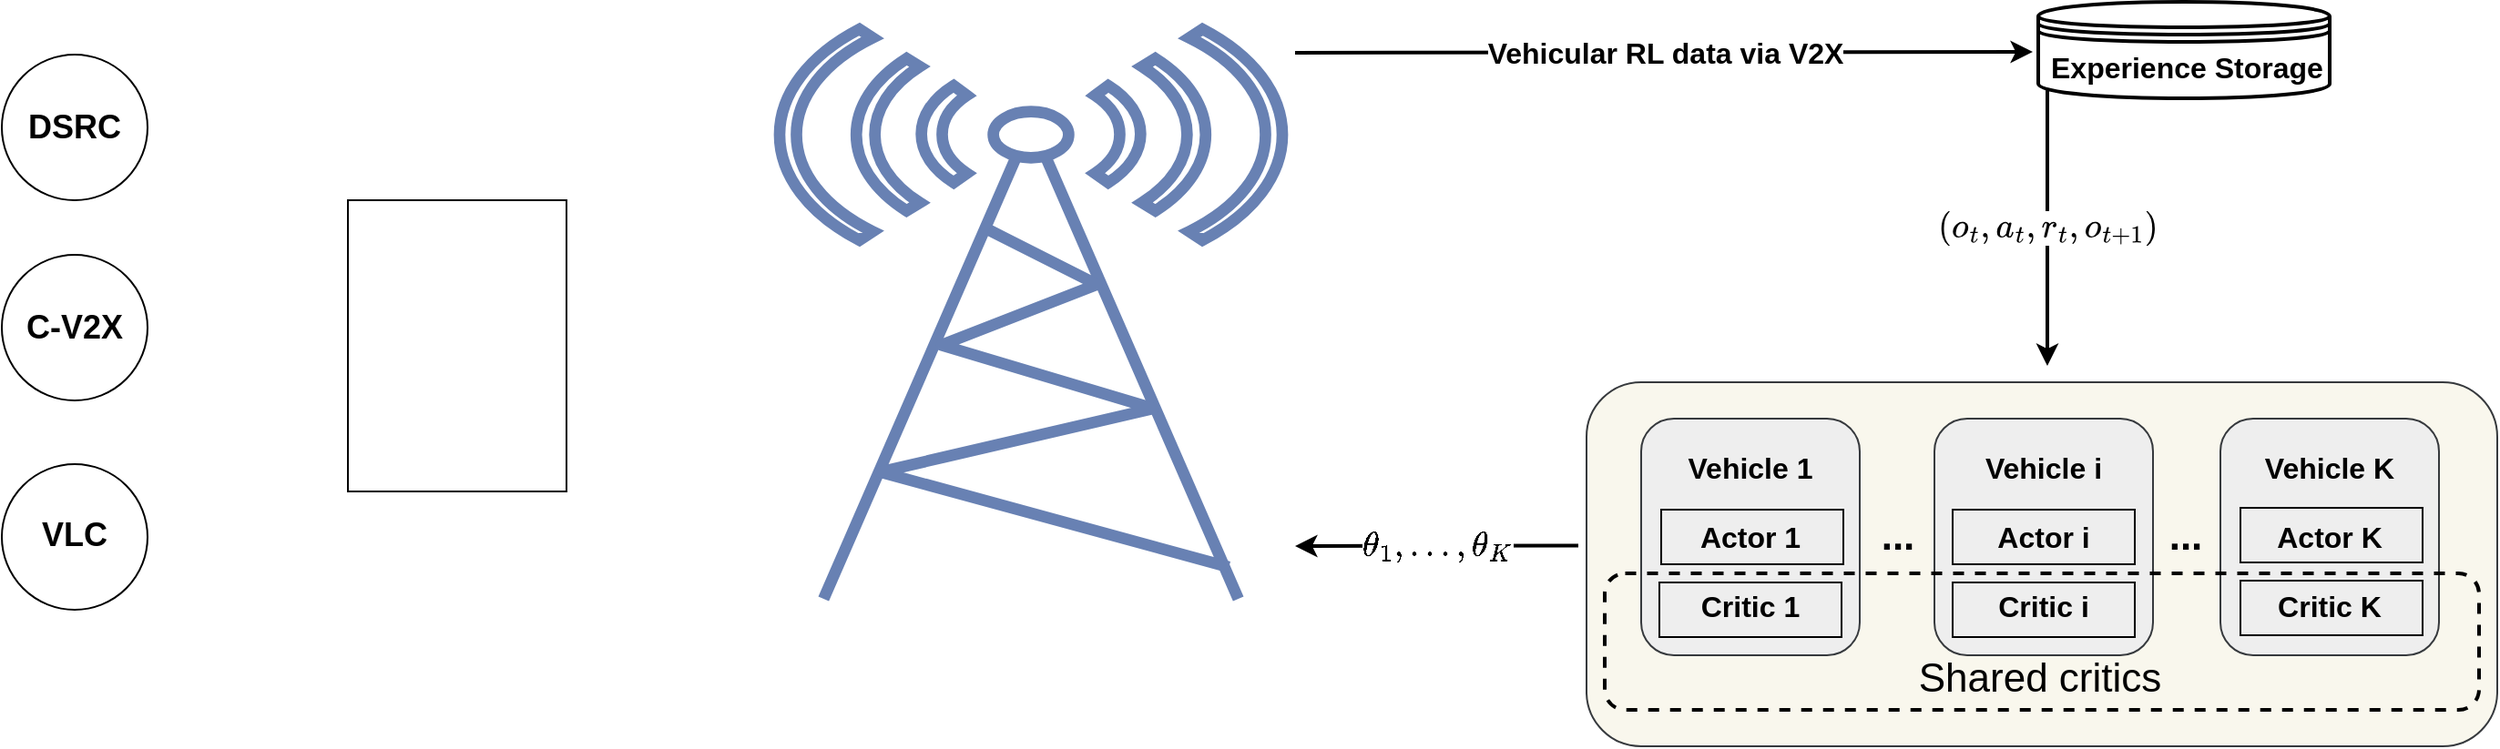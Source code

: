 <mxfile version="21.2.9" type="github">
  <diagram name="Page-1" id="2YBvvXClWsGukQMizWep">
    <mxGraphModel dx="2354" dy="2101" grid="1" gridSize="10" guides="1" tooltips="1" connect="1" arrows="1" fold="1" page="1" pageScale="1" pageWidth="850" pageHeight="1100" math="1" shadow="0">
      <root>
        <mxCell id="0" />
        <mxCell id="1" parent="0" />
        <mxCell id="Kj5qIFh146dT2ycBZiFC-2" value="" style="rounded=1;whiteSpace=wrap;html=1;fillColor=#f9f7ed;strokeColor=#36393d;" parent="1" vertex="1">
          <mxGeometry x="120" y="-20" width="500" height="200" as="geometry" />
        </mxCell>
        <mxCell id="Kj5qIFh146dT2ycBZiFC-3" value="&lt;b style=&quot;font-size: 16px;&quot;&gt;Vehicle 1&lt;br&gt;&lt;br&gt;Actor 1&lt;br&gt;&lt;br&gt;Critic 1&lt;/b&gt;" style="rounded=1;whiteSpace=wrap;html=1;fillColor=#eeeeee;strokeColor=#36393d;" parent="1" vertex="1">
          <mxGeometry x="150" width="120" height="130" as="geometry" />
        </mxCell>
        <mxCell id="Kj5qIFh146dT2ycBZiFC-4" value="&lt;b style=&quot;font-size: 16px;&quot;&gt;Vehicle i&lt;br&gt;&lt;br&gt;Actor i&lt;br&gt;&lt;br&gt;Critic i&lt;/b&gt;" style="rounded=1;whiteSpace=wrap;html=1;fillColor=#eeeeee;strokeColor=#36393d;" parent="1" vertex="1">
          <mxGeometry x="311" width="120" height="130" as="geometry" />
        </mxCell>
        <mxCell id="Kj5qIFh146dT2ycBZiFC-6" value="&lt;b style=&quot;font-size: 16px;&quot;&gt;Vehicle K&lt;br&gt;&lt;br&gt;Actor K&lt;br&gt;&lt;br&gt;Critic K&lt;/b&gt;" style="rounded=1;whiteSpace=wrap;html=1;fillColor=#eeeeee;strokeColor=#36393d;" parent="1" vertex="1">
          <mxGeometry x="468" width="120" height="130" as="geometry" />
        </mxCell>
        <mxCell id="Kj5qIFh146dT2ycBZiFC-8" value="&lt;b&gt;&lt;font style=&quot;font-size: 22px;&quot;&gt;...&lt;/font&gt;&lt;/b&gt;" style="text;html=1;strokeColor=none;fillColor=none;align=center;verticalAlign=middle;whiteSpace=wrap;rounded=0;" parent="1" vertex="1">
          <mxGeometry x="261" y="50" width="60" height="30" as="geometry" />
        </mxCell>
        <mxCell id="Kj5qIFh146dT2ycBZiFC-9" value="&lt;b&gt;&lt;font style=&quot;font-size: 22px;&quot;&gt;...&lt;/font&gt;&lt;/b&gt;" style="text;html=1;strokeColor=none;fillColor=none;align=center;verticalAlign=middle;whiteSpace=wrap;rounded=0;" parent="1" vertex="1">
          <mxGeometry x="419" y="50" width="60" height="30" as="geometry" />
        </mxCell>
        <mxCell id="Kj5qIFh146dT2ycBZiFC-11" value="" style="rounded=0;whiteSpace=wrap;html=1;fontSize=22;fillColor=none;" parent="1" vertex="1">
          <mxGeometry x="161" y="50" width="100" height="30" as="geometry" />
        </mxCell>
        <mxCell id="Kj5qIFh146dT2ycBZiFC-12" value="" style="rounded=0;whiteSpace=wrap;html=1;fontSize=22;fillColor=none;" parent="1" vertex="1">
          <mxGeometry x="160" y="90" width="100" height="30" as="geometry" />
        </mxCell>
        <mxCell id="Kj5qIFh146dT2ycBZiFC-13" value="" style="rounded=0;whiteSpace=wrap;html=1;fontSize=22;fillColor=none;" parent="1" vertex="1">
          <mxGeometry x="321" y="50" width="100" height="30" as="geometry" />
        </mxCell>
        <mxCell id="Kj5qIFh146dT2ycBZiFC-14" value="" style="rounded=0;whiteSpace=wrap;html=1;fontSize=22;fillColor=none;" parent="1" vertex="1">
          <mxGeometry x="321" y="90" width="100" height="30" as="geometry" />
        </mxCell>
        <mxCell id="Kj5qIFh146dT2ycBZiFC-15" value="" style="rounded=0;whiteSpace=wrap;html=1;fontSize=22;fillColor=none;" parent="1" vertex="1">
          <mxGeometry x="479" y="49" width="100" height="30" as="geometry" />
        </mxCell>
        <mxCell id="Kj5qIFh146dT2ycBZiFC-16" value="" style="rounded=0;whiteSpace=wrap;html=1;fontSize=22;fillColor=none;" parent="1" vertex="1">
          <mxGeometry x="479" y="89" width="100" height="30" as="geometry" />
        </mxCell>
        <mxCell id="Kj5qIFh146dT2ycBZiFC-19" value="" style="rounded=1;whiteSpace=wrap;html=1;fontSize=22;fillColor=none;dashed=1;strokeWidth=2;" parent="1" vertex="1">
          <mxGeometry x="130" y="85" width="480" height="75" as="geometry" />
        </mxCell>
        <mxCell id="Kj5qIFh146dT2ycBZiFC-20" value="Shared critics" style="text;html=1;strokeColor=none;fillColor=none;align=center;verticalAlign=middle;whiteSpace=wrap;rounded=0;fontSize=22;" parent="1" vertex="1">
          <mxGeometry x="159" y="128" width="420" height="30" as="geometry" />
        </mxCell>
        <mxCell id="Kj5qIFh146dT2ycBZiFC-28" value="" style="shape=datastore;whiteSpace=wrap;html=1;strokeWidth=2;fontSize=16;" parent="1" vertex="1">
          <mxGeometry x="368" y="-229" width="160" height="53" as="geometry" />
        </mxCell>
        <mxCell id="Kj5qIFh146dT2ycBZiFC-31" value="" style="endArrow=classic;html=1;rounded=0;strokeWidth=2;fontSize=16;entryX=0;entryY=0.5;entryDx=0;entryDy=0;" parent="1" edge="1">
          <mxGeometry relative="1" as="geometry">
            <mxPoint x="-40" y="-201" as="sourcePoint" />
            <mxPoint x="365" y="-201.5" as="targetPoint" />
          </mxGeometry>
        </mxCell>
        <mxCell id="Kj5qIFh146dT2ycBZiFC-32" value="Vehicular RL data via V2X" style="edgeLabel;resizable=0;html=1;align=center;verticalAlign=middle;strokeWidth=2;fontSize=16;fillColor=none;fontStyle=1" parent="Kj5qIFh146dT2ycBZiFC-31" connectable="0" vertex="1">
          <mxGeometry relative="1" as="geometry" />
        </mxCell>
        <mxCell id="Kj5qIFh146dT2ycBZiFC-33" value="" style="endArrow=classic;html=1;rounded=0;strokeWidth=2;fontSize=16;exitX=-0.009;exitY=0.449;exitDx=0;exitDy=0;exitPerimeter=0;" parent="1" source="Kj5qIFh146dT2ycBZiFC-2" edge="1">
          <mxGeometry relative="1" as="geometry">
            <mxPoint x="110" y="60" as="sourcePoint" />
            <mxPoint x="-40" y="70" as="targetPoint" />
          </mxGeometry>
        </mxCell>
        <mxCell id="Kj5qIFh146dT2ycBZiFC-34" value="$$\theta_1,\dots,\theta_K$$" style="edgeLabel;resizable=0;html=1;align=center;verticalAlign=middle;strokeWidth=2;fontSize=16;fillColor=none;" parent="Kj5qIFh146dT2ycBZiFC-33" connectable="0" vertex="1">
          <mxGeometry relative="1" as="geometry" />
        </mxCell>
        <mxCell id="Kj5qIFh146dT2ycBZiFC-35" value="" style="fontColor=#0066CC;verticalAlign=top;verticalLabelPosition=bottom;labelPosition=center;align=center;html=1;outlineConnect=0;fillColor=default;strokeColor=#6881B3;gradientColor=none;gradientDirection=north;strokeWidth=2;shape=mxgraph.networks.radio_tower;fontSize=16;" parent="1" vertex="1">
          <mxGeometry x="-323" y="-214" width="276" height="313" as="geometry" />
        </mxCell>
        <mxCell id="_0HYidjk9VwmrmX6DFW6-1" value="" style="endArrow=classic;html=1;rounded=0;fontSize=16;strokeWidth=2;" edge="1" parent="1">
          <mxGeometry relative="1" as="geometry">
            <mxPoint x="373" y="-181" as="sourcePoint" />
            <mxPoint x="373" y="-29" as="targetPoint" />
          </mxGeometry>
        </mxCell>
        <mxCell id="_0HYidjk9VwmrmX6DFW6-2" value="&lt;svg style=&quot;vertical-align: -0.566ex;&quot; xmlns:xlink=&quot;http://www.w3.org/1999/xlink&quot; viewBox=&quot;0 -750 6318.7 1000&quot; role=&quot;img&quot; height=&quot;2.262ex&quot; width=&quot;14.296ex&quot; xmlns=&quot;http://www.w3.org/2000/svg&quot;&gt;&lt;defs&gt;&lt;path d=&quot;M94 250Q94 319 104 381T127 488T164 576T202 643T244 695T277 729T302 750H315H319Q333 750 333 741Q333 738 316 720T275 667T226 581T184 443T167 250T184 58T225 -81T274 -167T316 -220T333 -241Q333 -250 318 -250H315H302L274 -226Q180 -141 137 -14T94 250Z&quot; id=&quot;MJX-1-TEX-N-28&quot;&gt;&lt;/path&gt;&lt;path d=&quot;M201 -11Q126 -11 80 38T34 156Q34 221 64 279T146 380Q222 441 301 441Q333 441 341 440Q354 437 367 433T402 417T438 387T464 338T476 268Q476 161 390 75T201 -11ZM121 120Q121 70 147 48T206 26Q250 26 289 58T351 142Q360 163 374 216T388 308Q388 352 370 375Q346 405 306 405Q243 405 195 347Q158 303 140 230T121 120Z&quot; id=&quot;MJX-1-TEX-I-1D45C&quot;&gt;&lt;/path&gt;&lt;path d=&quot;M26 385Q19 392 19 395Q19 399 22 411T27 425Q29 430 36 430T87 431H140L159 511Q162 522 166 540T173 566T179 586T187 603T197 615T211 624T229 626Q247 625 254 615T261 596Q261 589 252 549T232 470L222 433Q222 431 272 431H323Q330 424 330 420Q330 398 317 385H210L174 240Q135 80 135 68Q135 26 162 26Q197 26 230 60T283 144Q285 150 288 151T303 153H307Q322 153 322 145Q322 142 319 133Q314 117 301 95T267 48T216 6T155 -11Q125 -11 98 4T59 56Q57 64 57 83V101L92 241Q127 382 128 383Q128 385 77 385H26Z&quot; id=&quot;MJX-1-TEX-I-1D461&quot;&gt;&lt;/path&gt;&lt;path d=&quot;M78 35T78 60T94 103T137 121Q165 121 187 96T210 8Q210 -27 201 -60T180 -117T154 -158T130 -185T117 -194Q113 -194 104 -185T95 -172Q95 -168 106 -156T131 -126T157 -76T173 -3V9L172 8Q170 7 167 6T161 3T152 1T140 0Q113 0 96 17Z&quot; id=&quot;MJX-1-TEX-N-2C&quot;&gt;&lt;/path&gt;&lt;path d=&quot;M33 157Q33 258 109 349T280 441Q331 441 370 392Q386 422 416 422Q429 422 439 414T449 394Q449 381 412 234T374 68Q374 43 381 35T402 26Q411 27 422 35Q443 55 463 131Q469 151 473 152Q475 153 483 153H487Q506 153 506 144Q506 138 501 117T481 63T449 13Q436 0 417 -8Q409 -10 393 -10Q359 -10 336 5T306 36L300 51Q299 52 296 50Q294 48 292 46Q233 -10 172 -10Q117 -10 75 30T33 157ZM351 328Q351 334 346 350T323 385T277 405Q242 405 210 374T160 293Q131 214 119 129Q119 126 119 118T118 106Q118 61 136 44T179 26Q217 26 254 59T298 110Q300 114 325 217T351 328Z&quot; id=&quot;MJX-1-TEX-I-1D44E&quot;&gt;&lt;/path&gt;&lt;path d=&quot;M21 287Q22 290 23 295T28 317T38 348T53 381T73 411T99 433T132 442Q161 442 183 430T214 408T225 388Q227 382 228 382T236 389Q284 441 347 441H350Q398 441 422 400Q430 381 430 363Q430 333 417 315T391 292T366 288Q346 288 334 299T322 328Q322 376 378 392Q356 405 342 405Q286 405 239 331Q229 315 224 298T190 165Q156 25 151 16Q138 -11 108 -11Q95 -11 87 -5T76 7T74 17Q74 30 114 189T154 366Q154 405 128 405Q107 405 92 377T68 316T57 280Q55 278 41 278H27Q21 284 21 287Z&quot; id=&quot;MJX-1-TEX-I-1D45F&quot;&gt;&lt;/path&gt;&lt;path d=&quot;M56 237T56 250T70 270H369V420L370 570Q380 583 389 583Q402 583 409 568V270H707Q722 262 722 250T707 230H409V-68Q401 -82 391 -82H389H387Q375 -82 369 -68V230H70Q56 237 56 250Z&quot; id=&quot;MJX-1-TEX-N-2B&quot;&gt;&lt;/path&gt;&lt;path d=&quot;M213 578L200 573Q186 568 160 563T102 556H83V602H102Q149 604 189 617T245 641T273 663Q275 666 285 666Q294 666 302 660V361L303 61Q310 54 315 52T339 48T401 46H427V0H416Q395 3 257 3Q121 3 100 0H88V46H114Q136 46 152 46T177 47T193 50T201 52T207 57T213 61V578Z&quot; id=&quot;MJX-1-TEX-N-31&quot;&gt;&lt;/path&gt;&lt;path d=&quot;M60 749L64 750Q69 750 74 750H86L114 726Q208 641 251 514T294 250Q294 182 284 119T261 12T224 -76T186 -143T145 -194T113 -227T90 -246Q87 -249 86 -250H74Q66 -250 63 -250T58 -247T55 -238Q56 -237 66 -225Q221 -64 221 250T66 725Q56 737 55 738Q55 746 60 749Z&quot; id=&quot;MJX-1-TEX-N-29&quot;&gt;&lt;/path&gt;&lt;/defs&gt;&lt;g transform=&quot;scale(1,-1)&quot; stroke-width=&quot;0&quot; fill=&quot;currentColor&quot; stroke=&quot;currentColor&quot;&gt;&lt;g data-mml-node=&quot;math&quot;&gt;&lt;g data-mml-node=&quot;mo&quot;&gt;&lt;use xlink:href=&quot;#MJX-1-TEX-N-28&quot; data-c=&quot;28&quot;&gt;&lt;/use&gt;&lt;/g&gt;&lt;g transform=&quot;translate(389,0)&quot; data-mml-node=&quot;msub&quot;&gt;&lt;g data-mml-node=&quot;mi&quot;&gt;&lt;use xlink:href=&quot;#MJX-1-TEX-I-1D45C&quot; data-c=&quot;1D45C&quot;&gt;&lt;/use&gt;&lt;/g&gt;&lt;g transform=&quot;translate(518,-150) scale(0.707)&quot; data-mml-node=&quot;mi&quot;&gt;&lt;use xlink:href=&quot;#MJX-1-TEX-I-1D461&quot; data-c=&quot;1D461&quot;&gt;&lt;/use&gt;&lt;/g&gt;&lt;/g&gt;&lt;g transform=&quot;translate(1212.3,0)&quot; data-mml-node=&quot;mo&quot;&gt;&lt;use xlink:href=&quot;#MJX-1-TEX-N-2C&quot; data-c=&quot;2C&quot;&gt;&lt;/use&gt;&lt;/g&gt;&lt;g transform=&quot;translate(1656.9,0)&quot; data-mml-node=&quot;msub&quot;&gt;&lt;g data-mml-node=&quot;mi&quot;&gt;&lt;use xlink:href=&quot;#MJX-1-TEX-I-1D44E&quot; data-c=&quot;1D44E&quot;&gt;&lt;/use&gt;&lt;/g&gt;&lt;g transform=&quot;translate(562,-150) scale(0.707)&quot; data-mml-node=&quot;mi&quot;&gt;&lt;use xlink:href=&quot;#MJX-1-TEX-I-1D461&quot; data-c=&quot;1D461&quot;&gt;&lt;/use&gt;&lt;/g&gt;&lt;/g&gt;&lt;g transform=&quot;translate(2524.2,0)&quot; data-mml-node=&quot;mo&quot;&gt;&lt;use xlink:href=&quot;#MJX-1-TEX-N-2C&quot; data-c=&quot;2C&quot;&gt;&lt;/use&gt;&lt;/g&gt;&lt;g transform=&quot;translate(2968.9,0)&quot; data-mml-node=&quot;msub&quot;&gt;&lt;g data-mml-node=&quot;mi&quot;&gt;&lt;use xlink:href=&quot;#MJX-1-TEX-I-1D45F&quot; data-c=&quot;1D45F&quot;&gt;&lt;/use&gt;&lt;/g&gt;&lt;g transform=&quot;translate(484,-150) scale(0.707)&quot; data-mml-node=&quot;mi&quot;&gt;&lt;use xlink:href=&quot;#MJX-1-TEX-I-1D461&quot; data-c=&quot;1D461&quot;&gt;&lt;/use&gt;&lt;/g&gt;&lt;/g&gt;&lt;g transform=&quot;translate(3758.1,0)&quot; data-mml-node=&quot;mo&quot;&gt;&lt;use xlink:href=&quot;#MJX-1-TEX-N-2C&quot; data-c=&quot;2C&quot;&gt;&lt;/use&gt;&lt;/g&gt;&lt;g transform=&quot;translate(4202.8,0)&quot; data-mml-node=&quot;msub&quot;&gt;&lt;g data-mml-node=&quot;mi&quot;&gt;&lt;use xlink:href=&quot;#MJX-1-TEX-I-1D45C&quot; data-c=&quot;1D45C&quot;&gt;&lt;/use&gt;&lt;/g&gt;&lt;g data-mjx-texclass=&quot;ORD&quot; transform=&quot;translate(518,-150) scale(0.707)&quot; data-mml-node=&quot;TeXAtom&quot;&gt;&lt;g data-mml-node=&quot;mi&quot;&gt;&lt;use xlink:href=&quot;#MJX-1-TEX-I-1D461&quot; data-c=&quot;1D461&quot;&gt;&lt;/use&gt;&lt;/g&gt;&lt;g transform=&quot;translate(361,0)&quot; data-mml-node=&quot;mo&quot;&gt;&lt;use xlink:href=&quot;#MJX-1-TEX-N-2B&quot; data-c=&quot;2B&quot;&gt;&lt;/use&gt;&lt;/g&gt;&lt;g transform=&quot;translate(1139,0)&quot; data-mml-node=&quot;mn&quot;&gt;&lt;use xlink:href=&quot;#MJX-1-TEX-N-31&quot; data-c=&quot;31&quot;&gt;&lt;/use&gt;&lt;/g&gt;&lt;/g&gt;&lt;/g&gt;&lt;g transform=&quot;translate(5929.7,0)&quot; data-mml-node=&quot;mo&quot;&gt;&lt;use xlink:href=&quot;#MJX-1-TEX-N-29&quot; data-c=&quot;29&quot;&gt;&lt;/use&gt;&lt;/g&gt;&lt;/g&gt;&lt;/g&gt;&lt;/svg&gt;" style="edgeLabel;resizable=0;html=1;align=center;verticalAlign=middle;dashed=1;strokeWidth=2;fontSize=16;fillColor=none;" connectable="0" vertex="1" parent="_0HYidjk9VwmrmX6DFW6-1">
          <mxGeometry relative="1" as="geometry">
            <mxPoint as="offset" />
          </mxGeometry>
        </mxCell>
        <mxCell id="_0HYidjk9VwmrmX6DFW6-3" value="&lt;b&gt;Experience Storage&lt;/b&gt;" style="edgeLabel;resizable=0;html=1;align=left;verticalAlign=bottom;dashed=1;strokeWidth=2;fontSize=16;fillColor=none;" connectable="0" vertex="1" parent="_0HYidjk9VwmrmX6DFW6-1">
          <mxGeometry x="-1" relative="1" as="geometry">
            <mxPoint y="-1" as="offset" />
          </mxGeometry>
        </mxCell>
        <mxCell id="_0HYidjk9VwmrmX6DFW6-5" value="" style="rounded=0;whiteSpace=wrap;html=1;rotation=-90;" vertex="1" parent="1">
          <mxGeometry x="-580" y="-100" width="160" height="120" as="geometry" />
        </mxCell>
        <mxCell id="_0HYidjk9VwmrmX6DFW6-6" value="" style="ellipse;whiteSpace=wrap;html=1;aspect=fixed;" vertex="1" parent="1">
          <mxGeometry x="-750" y="-200" width="80" height="80" as="geometry" />
        </mxCell>
        <mxCell id="_0HYidjk9VwmrmX6DFW6-7" value="" style="ellipse;whiteSpace=wrap;html=1;aspect=fixed;" vertex="1" parent="1">
          <mxGeometry x="-750" y="-90" width="80" height="80" as="geometry" />
        </mxCell>
        <mxCell id="_0HYidjk9VwmrmX6DFW6-8" value="" style="ellipse;whiteSpace=wrap;html=1;aspect=fixed;" vertex="1" parent="1">
          <mxGeometry x="-750" y="25" width="80" height="80" as="geometry" />
        </mxCell>
        <mxCell id="_0HYidjk9VwmrmX6DFW6-9" value="&lt;font style=&quot;font-size: 18px;&quot;&gt;&lt;b&gt;DSRC&lt;/b&gt;&lt;/font&gt;" style="text;html=1;strokeColor=none;fillColor=none;align=center;verticalAlign=middle;whiteSpace=wrap;rounded=0;" vertex="1" parent="1">
          <mxGeometry x="-740" y="-175" width="60" height="30" as="geometry" />
        </mxCell>
        <mxCell id="_0HYidjk9VwmrmX6DFW6-10" value="&lt;font style=&quot;font-size: 18px;&quot;&gt;&lt;b&gt;C-V2X&lt;/b&gt;&lt;/font&gt;" style="text;html=1;strokeColor=none;fillColor=none;align=center;verticalAlign=middle;whiteSpace=wrap;rounded=0;" vertex="1" parent="1">
          <mxGeometry x="-740" y="-65" width="60" height="30" as="geometry" />
        </mxCell>
        <mxCell id="_0HYidjk9VwmrmX6DFW6-11" value="&lt;font style=&quot;font-size: 18px;&quot;&gt;&lt;b&gt;VLC&lt;/b&gt;&lt;/font&gt;" style="text;html=1;strokeColor=none;fillColor=none;align=center;verticalAlign=middle;whiteSpace=wrap;rounded=0;" vertex="1" parent="1">
          <mxGeometry x="-740" y="49" width="60" height="30" as="geometry" />
        </mxCell>
      </root>
    </mxGraphModel>
  </diagram>
</mxfile>
